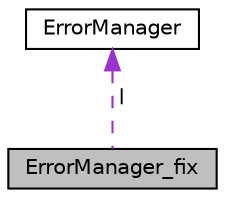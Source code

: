 digraph "ErrorManager_fix"
{
 // LATEX_PDF_SIZE
  edge [fontname="Helvetica",fontsize="10",labelfontname="Helvetica",labelfontsize="10"];
  node [fontname="Helvetica",fontsize="10",shape=record];
  Node1 [label="ErrorManager_fix",height=0.2,width=0.4,color="black", fillcolor="grey75", style="filled", fontcolor="black",tooltip=" "];
  Node2 -> Node1 [dir="back",color="darkorchid3",fontsize="10",style="dashed",label=" l" ];
  Node2 [label="ErrorManager",height=0.2,width=0.4,color="black", fillcolor="white", style="filled",URL="$classErrorManager.html",tooltip="Класс обработки ошибок ErrorManage."];
}

